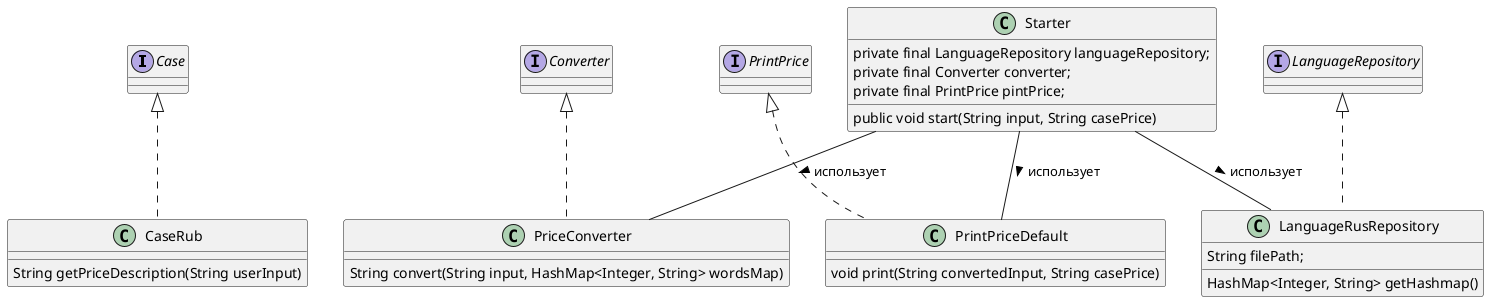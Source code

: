 @startuml
'https://plantuml.com/class-diagram
interface Case
interface Converter
interface PrintPrice
interface LanguageRepository
class CaseRub
class PriceConverter
class PrintPriceDefault
class LanguageRusRepository
class Starter

Case <|.. CaseRub
Converter <|.. PriceConverter
PrintPrice <|.. PrintPriceDefault
LanguageRepository <|.. LanguageRusRepository
Starter -- PrintPriceDefault: > использует
Starter -- PriceConverter: > использует
Starter -- LanguageRusRepository: > использует

class CaseRub {
String getPriceDescription(String userInput)
}

class PriceConverter {
String convert(String input, HashMap<Integer, String> wordsMap)
}

class PrintPriceDefault{
void print(String convertedInput, String casePrice)
}

class LanguageRusRepository{
 String filePath;
 HashMap<Integer, String> getHashmap()
}
class Starter{
 private final LanguageRepository languageRepository;
 private final Converter converter;
 private final PrintPrice pintPrice;
 public void start(String input, String casePrice)

}

@enduml